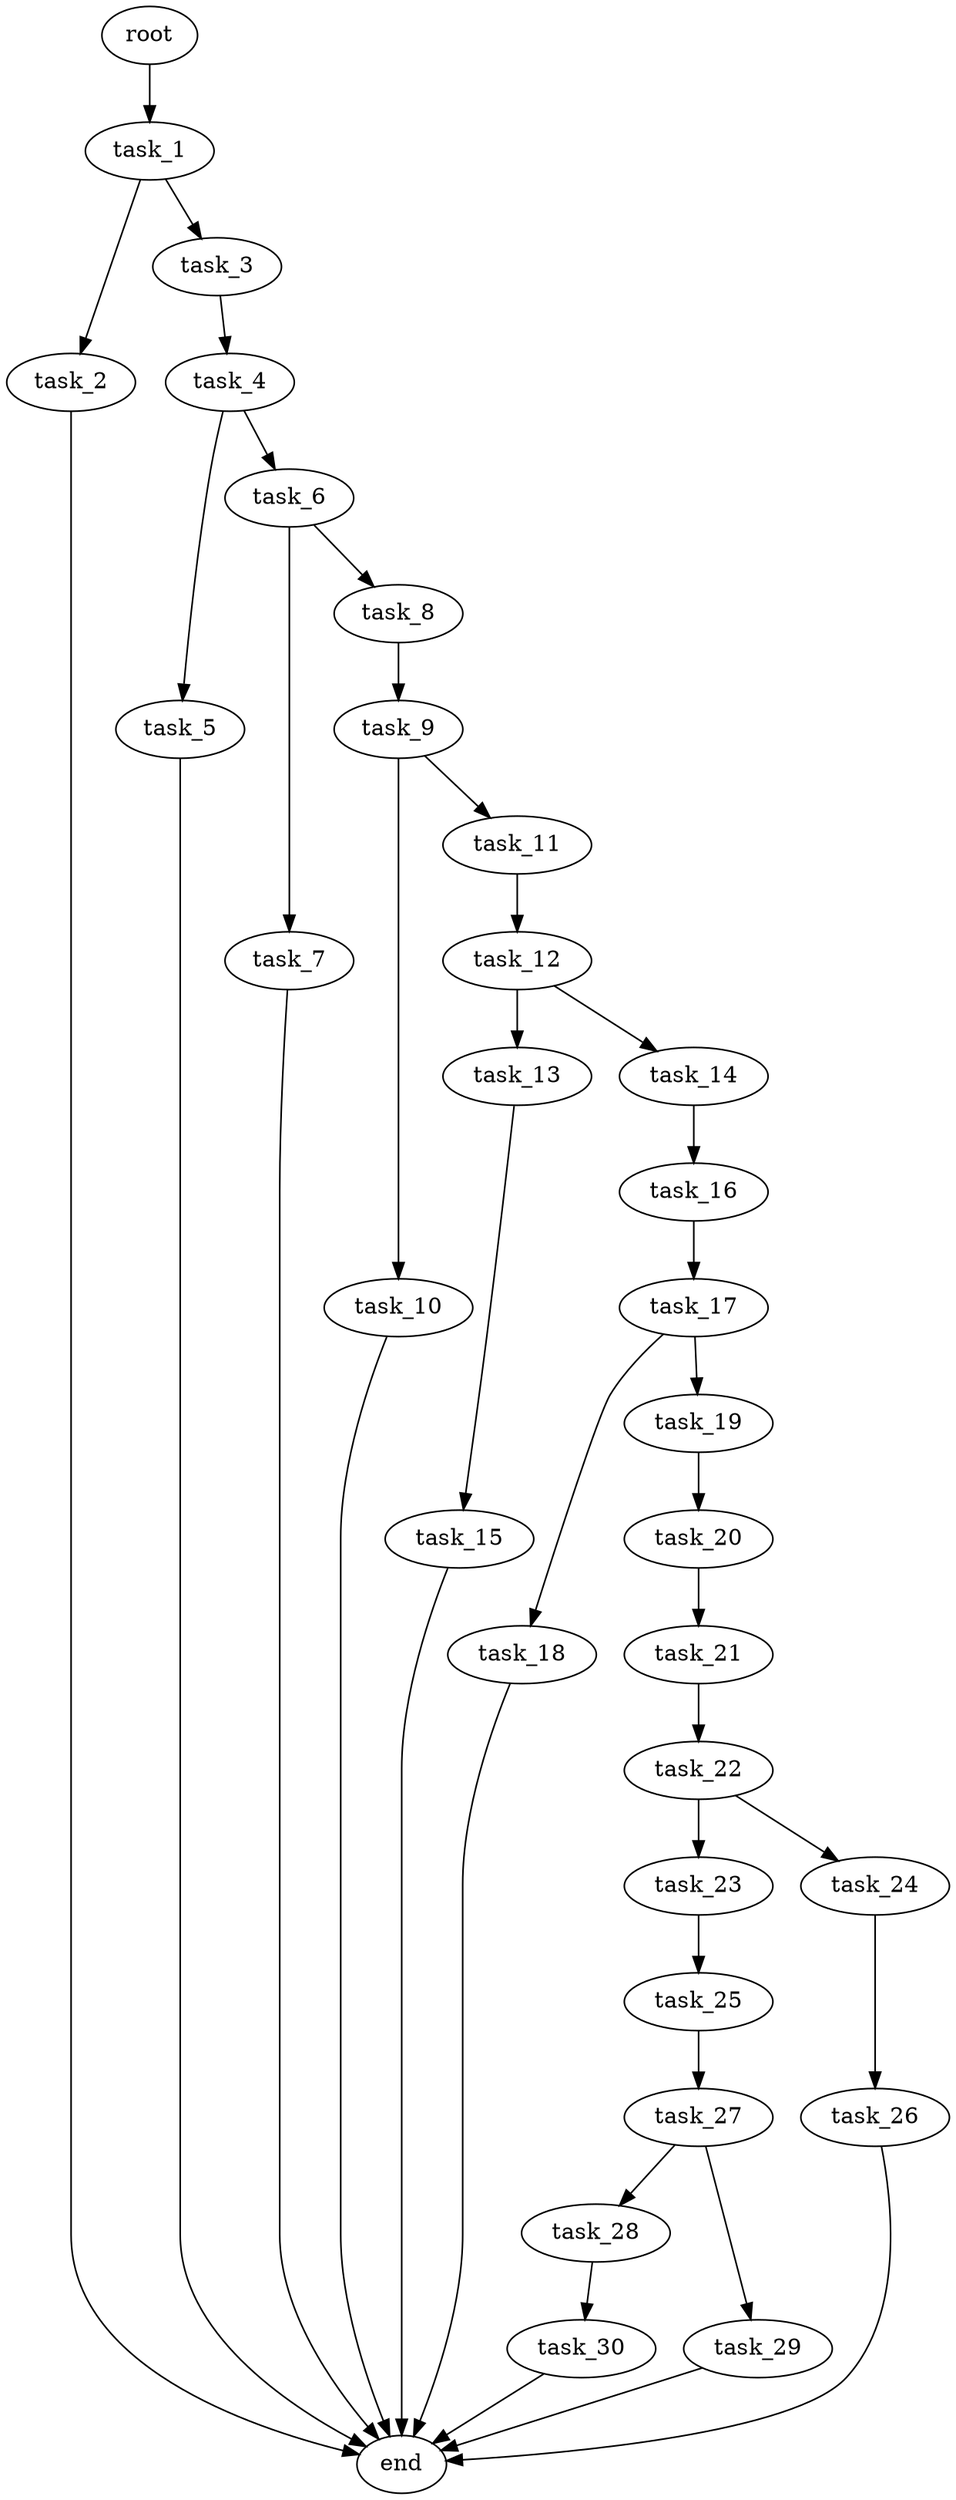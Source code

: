 digraph G {
  root [size="0.000000e+00"];
  task_1 [size="3.992288e+09"];
  task_2 [size="6.056281e+09"];
  task_3 [size="7.893111e+10"];
  task_4 [size="5.066599e+10"];
  task_5 [size="6.286078e+10"];
  task_6 [size="5.010989e+10"];
  task_7 [size="4.154905e+10"];
  task_8 [size="7.018405e+10"];
  task_9 [size="8.251957e+09"];
  task_10 [size="5.366112e+10"];
  task_11 [size="6.160855e+10"];
  task_12 [size="2.775400e+10"];
  task_13 [size="3.099759e+10"];
  task_14 [size="5.113536e+10"];
  task_15 [size="2.032772e+10"];
  task_16 [size="8.080793e+10"];
  task_17 [size="5.364365e+10"];
  task_18 [size="3.907924e+10"];
  task_19 [size="6.343308e+10"];
  task_20 [size="8.345430e+10"];
  task_21 [size="6.810876e+10"];
  task_22 [size="6.620847e+09"];
  task_23 [size="6.987060e+10"];
  task_24 [size="7.299854e+10"];
  task_25 [size="8.464835e+10"];
  task_26 [size="5.800015e+09"];
  task_27 [size="8.630418e+09"];
  task_28 [size="4.345401e+10"];
  task_29 [size="4.534265e+10"];
  task_30 [size="6.088715e+10"];
  end [size="0.000000e+00"];

  root -> task_1 [size="1.000000e-12"];
  task_1 -> task_2 [size="6.056281e+07"];
  task_1 -> task_3 [size="7.893111e+08"];
  task_2 -> end [size="1.000000e-12"];
  task_3 -> task_4 [size="5.066599e+08"];
  task_4 -> task_5 [size="6.286078e+08"];
  task_4 -> task_6 [size="5.010989e+08"];
  task_5 -> end [size="1.000000e-12"];
  task_6 -> task_7 [size="4.154905e+08"];
  task_6 -> task_8 [size="7.018405e+08"];
  task_7 -> end [size="1.000000e-12"];
  task_8 -> task_9 [size="8.251957e+07"];
  task_9 -> task_10 [size="5.366112e+08"];
  task_9 -> task_11 [size="6.160855e+08"];
  task_10 -> end [size="1.000000e-12"];
  task_11 -> task_12 [size="2.775400e+08"];
  task_12 -> task_13 [size="3.099759e+08"];
  task_12 -> task_14 [size="5.113536e+08"];
  task_13 -> task_15 [size="2.032772e+08"];
  task_14 -> task_16 [size="8.080793e+08"];
  task_15 -> end [size="1.000000e-12"];
  task_16 -> task_17 [size="5.364365e+08"];
  task_17 -> task_18 [size="3.907924e+08"];
  task_17 -> task_19 [size="6.343308e+08"];
  task_18 -> end [size="1.000000e-12"];
  task_19 -> task_20 [size="8.345430e+08"];
  task_20 -> task_21 [size="6.810876e+08"];
  task_21 -> task_22 [size="6.620847e+07"];
  task_22 -> task_23 [size="6.987060e+08"];
  task_22 -> task_24 [size="7.299854e+08"];
  task_23 -> task_25 [size="8.464835e+08"];
  task_24 -> task_26 [size="5.800015e+07"];
  task_25 -> task_27 [size="8.630418e+07"];
  task_26 -> end [size="1.000000e-12"];
  task_27 -> task_28 [size="4.345401e+08"];
  task_27 -> task_29 [size="4.534265e+08"];
  task_28 -> task_30 [size="6.088715e+08"];
  task_29 -> end [size="1.000000e-12"];
  task_30 -> end [size="1.000000e-12"];
}
